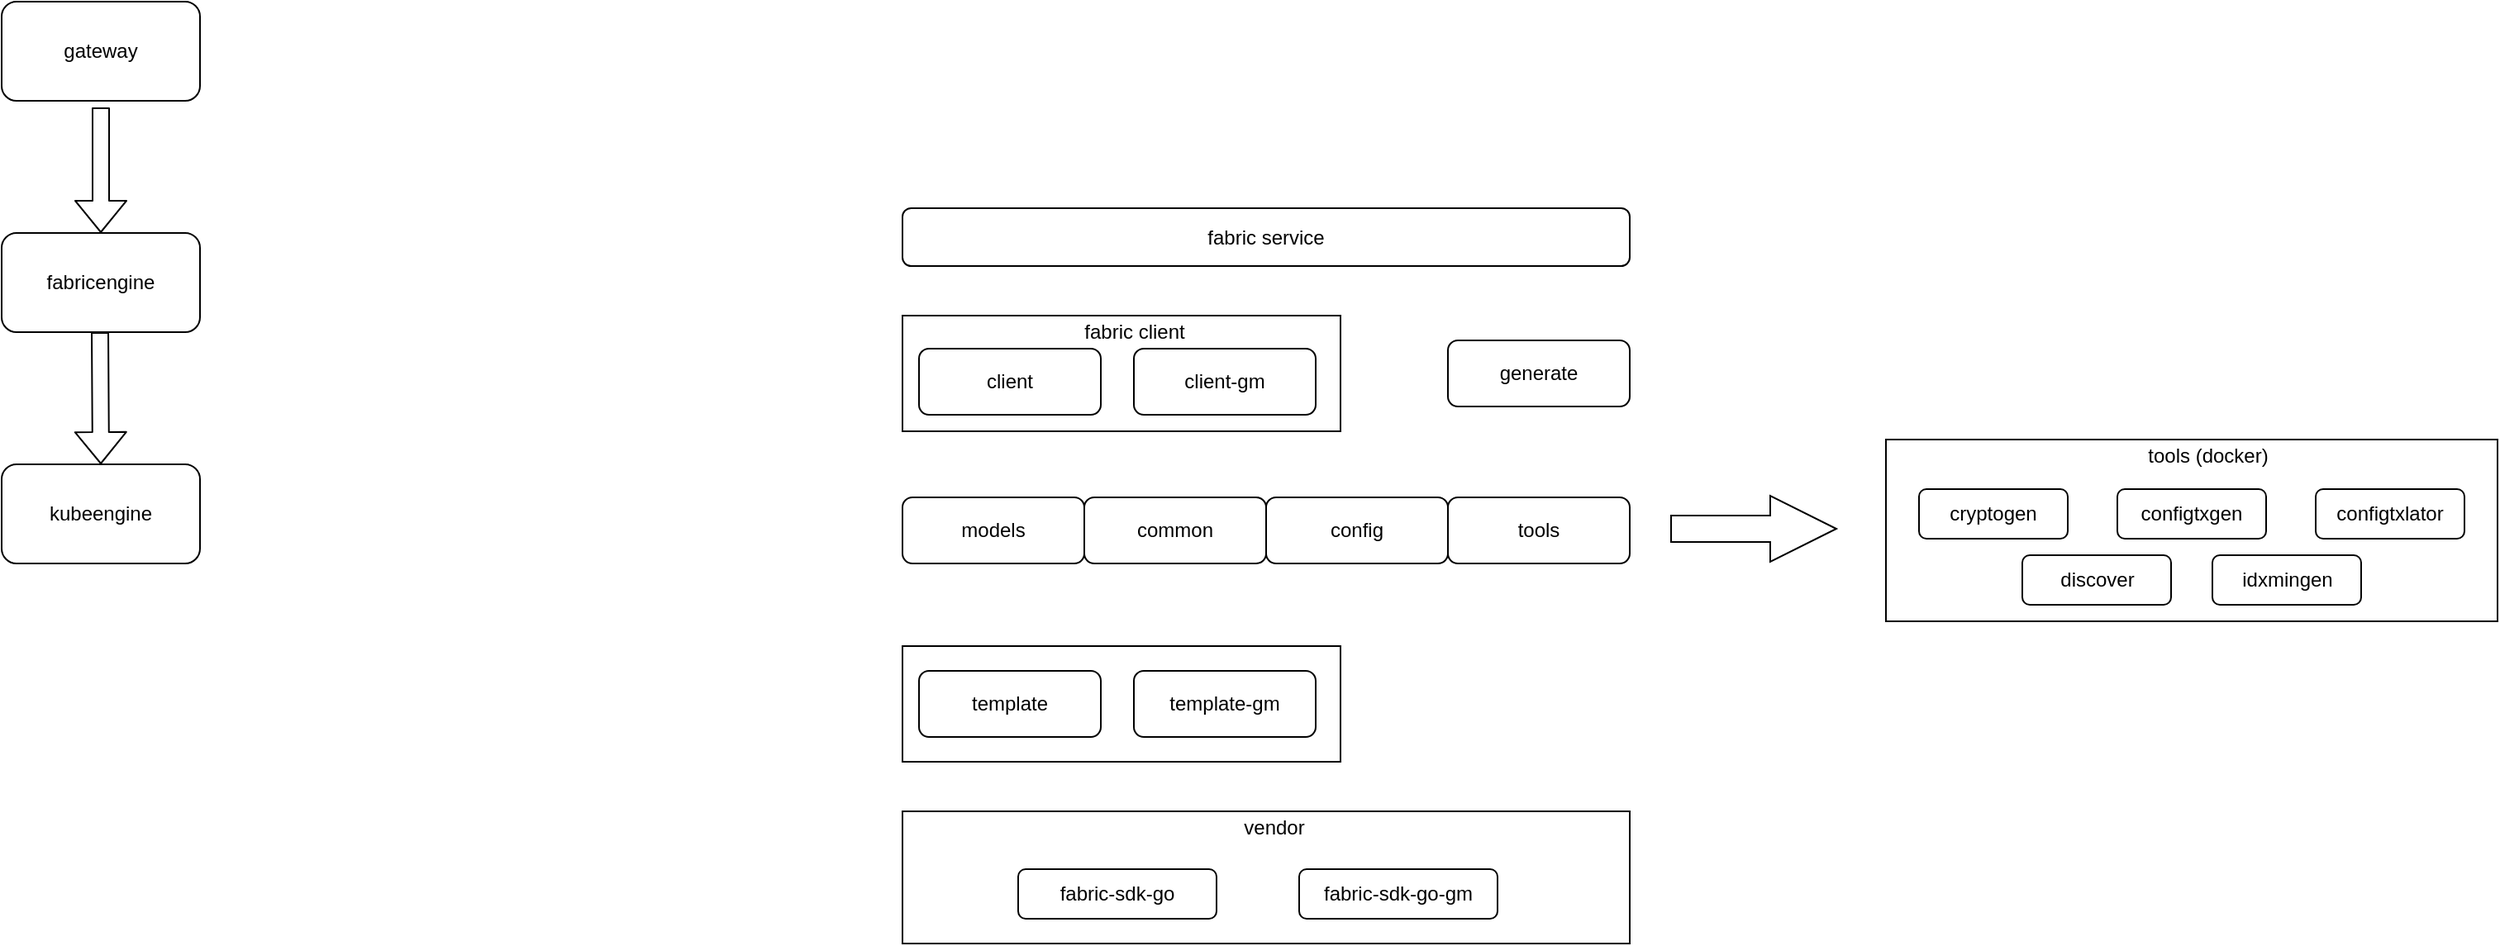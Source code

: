 <mxfile version="14.6.11" type="github" pages="6">
  <diagram id="4O332dbZxjz2SZ_RIFVR" name="框架">
    <mxGraphModel dx="1026" dy="521" grid="1" gridSize="10" guides="1" tooltips="1" connect="1" arrows="1" fold="1" page="1" pageScale="1" pageWidth="850" pageHeight="1100" math="0" shadow="0">
      <root>
        <mxCell id="0" />
        <mxCell id="1" parent="0" />
        <mxCell id="AWBpsYUG6O1ACRKMcPw6-42" value="" style="rounded=0;whiteSpace=wrap;html=1;" parent="1" vertex="1">
          <mxGeometry x="585" y="470" width="265" height="70" as="geometry" />
        </mxCell>
        <mxCell id="AWBpsYUG6O1ACRKMcPw6-36" value="" style="rounded=0;whiteSpace=wrap;html=1;" parent="1" vertex="1">
          <mxGeometry x="585" y="270" width="265" height="70" as="geometry" />
        </mxCell>
        <mxCell id="AWBpsYUG6O1ACRKMcPw6-16" value="" style="rounded=0;whiteSpace=wrap;html=1;" parent="1" vertex="1">
          <mxGeometry x="1180" y="345" width="370" height="110" as="geometry" />
        </mxCell>
        <mxCell id="AWBpsYUG6O1ACRKMcPw6-1" value="fabricengine" style="rounded=1;whiteSpace=wrap;html=1;" parent="1" vertex="1">
          <mxGeometry x="40" y="220" width="120" height="60" as="geometry" />
        </mxCell>
        <mxCell id="AWBpsYUG6O1ACRKMcPw6-3" value="gateway&lt;br&gt;" style="rounded=1;whiteSpace=wrap;html=1;" parent="1" vertex="1">
          <mxGeometry x="40" y="80" width="120" height="60" as="geometry" />
        </mxCell>
        <mxCell id="AWBpsYUG6O1ACRKMcPw6-5" value="" style="shape=flexArrow;endArrow=classic;html=1;entryX=0.5;entryY=0;entryDx=0;entryDy=0;" parent="1" target="AWBpsYUG6O1ACRKMcPw6-1" edge="1">
          <mxGeometry width="50" height="50" relative="1" as="geometry">
            <mxPoint x="100" y="144" as="sourcePoint" />
            <mxPoint x="99.5" y="210" as="targetPoint" />
          </mxGeometry>
        </mxCell>
        <mxCell id="AWBpsYUG6O1ACRKMcPw6-7" value="" style="shape=flexArrow;endArrow=classic;html=1;entryX=0.5;entryY=0;entryDx=0;entryDy=0;" parent="1" edge="1">
          <mxGeometry width="50" height="50" relative="1" as="geometry">
            <mxPoint x="99.5" y="280" as="sourcePoint" />
            <mxPoint x="100" y="360" as="targetPoint" />
          </mxGeometry>
        </mxCell>
        <mxCell id="AWBpsYUG6O1ACRKMcPw6-9" value="" style="rounded=0;whiteSpace=wrap;html=1;" parent="1" vertex="1">
          <mxGeometry x="585" y="570" width="440" height="80" as="geometry" />
        </mxCell>
        <mxCell id="AWBpsYUG6O1ACRKMcPw6-11" value="cryptogen" style="rounded=1;whiteSpace=wrap;html=1;" parent="1" vertex="1">
          <mxGeometry x="1200" y="375" width="90" height="30" as="geometry" />
        </mxCell>
        <mxCell id="AWBpsYUG6O1ACRKMcPw6-12" value="configtxgen" style="rounded=1;whiteSpace=wrap;html=1;" parent="1" vertex="1">
          <mxGeometry x="1320" y="375" width="90" height="30" as="geometry" />
        </mxCell>
        <mxCell id="AWBpsYUG6O1ACRKMcPw6-13" value="configtxlator" style="rounded=1;whiteSpace=wrap;html=1;" parent="1" vertex="1">
          <mxGeometry x="1440" y="375" width="90" height="30" as="geometry" />
        </mxCell>
        <mxCell id="AWBpsYUG6O1ACRKMcPw6-14" value="discover" style="rounded=1;whiteSpace=wrap;html=1;" parent="1" vertex="1">
          <mxGeometry x="1262.5" y="415" width="90" height="30" as="geometry" />
        </mxCell>
        <mxCell id="AWBpsYUG6O1ACRKMcPw6-15" value="idxmingen" style="rounded=1;whiteSpace=wrap;html=1;" parent="1" vertex="1">
          <mxGeometry x="1377.5" y="415" width="90" height="30" as="geometry" />
        </mxCell>
        <mxCell id="AWBpsYUG6O1ACRKMcPw6-17" value="tools (docker)" style="text;html=1;strokeColor=none;fillColor=none;align=center;verticalAlign=middle;whiteSpace=wrap;rounded=0;" parent="1" vertex="1">
          <mxGeometry x="1325" y="345" width="100" height="20" as="geometry" />
        </mxCell>
        <mxCell id="AWBpsYUG6O1ACRKMcPw6-18" value="kubeengine" style="rounded=1;whiteSpace=wrap;html=1;" parent="1" vertex="1">
          <mxGeometry x="40" y="360" width="120" height="60" as="geometry" />
        </mxCell>
        <mxCell id="AWBpsYUG6O1ACRKMcPw6-21" style="edgeStyle=orthogonalEdgeStyle;rounded=0;orthogonalLoop=1;jettySize=auto;html=1;exitX=0.5;exitY=1;exitDx=0;exitDy=0;" parent="1" edge="1">
          <mxGeometry relative="1" as="geometry">
            <mxPoint x="100" y="410" as="sourcePoint" />
            <mxPoint x="100" y="410" as="targetPoint" />
          </mxGeometry>
        </mxCell>
        <mxCell id="AWBpsYUG6O1ACRKMcPw6-24" value="fabric-sdk-go" style="rounded=1;whiteSpace=wrap;html=1;" parent="1" vertex="1">
          <mxGeometry x="655" y="605" width="120" height="30" as="geometry" />
        </mxCell>
        <mxCell id="AWBpsYUG6O1ACRKMcPw6-25" value="fabric-sdk-go-gm" style="rounded=1;whiteSpace=wrap;html=1;" parent="1" vertex="1">
          <mxGeometry x="825" y="605" width="120" height="30" as="geometry" />
        </mxCell>
        <mxCell id="AWBpsYUG6O1ACRKMcPw6-26" value="models" style="rounded=1;whiteSpace=wrap;html=1;" parent="1" vertex="1">
          <mxGeometry x="585" y="380" width="110" height="40" as="geometry" />
        </mxCell>
        <mxCell id="AWBpsYUG6O1ACRKMcPw6-27" value="tools" style="rounded=1;whiteSpace=wrap;html=1;" parent="1" vertex="1">
          <mxGeometry x="915" y="380" width="110" height="40" as="geometry" />
        </mxCell>
        <mxCell id="AWBpsYUG6O1ACRKMcPw6-28" value="fabric service" style="rounded=1;whiteSpace=wrap;html=1;" parent="1" vertex="1">
          <mxGeometry x="585" y="205" width="440" height="35" as="geometry" />
        </mxCell>
        <mxCell id="AWBpsYUG6O1ACRKMcPw6-30" value="config" style="rounded=1;whiteSpace=wrap;html=1;" parent="1" vertex="1">
          <mxGeometry x="805" y="380" width="110" height="40" as="geometry" />
        </mxCell>
        <mxCell id="AWBpsYUG6O1ACRKMcPw6-31" value="common" style="rounded=1;whiteSpace=wrap;html=1;" parent="1" vertex="1">
          <mxGeometry x="695" y="380" width="110" height="40" as="geometry" />
        </mxCell>
        <mxCell id="AWBpsYUG6O1ACRKMcPw6-32" value="client" style="rounded=1;whiteSpace=wrap;html=1;" parent="1" vertex="1">
          <mxGeometry x="595" y="290" width="110" height="40" as="geometry" />
        </mxCell>
        <mxCell id="AWBpsYUG6O1ACRKMcPw6-33" value="client-gm" style="rounded=1;whiteSpace=wrap;html=1;" parent="1" vertex="1">
          <mxGeometry x="725" y="290" width="110" height="40" as="geometry" />
        </mxCell>
        <mxCell id="AWBpsYUG6O1ACRKMcPw6-34" value="generate" style="rounded=1;whiteSpace=wrap;html=1;" parent="1" vertex="1">
          <mxGeometry x="915" y="285" width="110" height="40" as="geometry" />
        </mxCell>
        <mxCell id="AWBpsYUG6O1ACRKMcPw6-37" value="fabric client" style="text;html=1;strokeColor=none;fillColor=none;align=center;verticalAlign=middle;whiteSpace=wrap;rounded=0;" parent="1" vertex="1">
          <mxGeometry x="687.5" y="270" width="75" height="20" as="geometry" />
        </mxCell>
        <mxCell id="AWBpsYUG6O1ACRKMcPw6-38" value="vendor" style="text;html=1;strokeColor=none;fillColor=none;align=center;verticalAlign=middle;whiteSpace=wrap;rounded=0;" parent="1" vertex="1">
          <mxGeometry x="790" y="570" width="40" height="20" as="geometry" />
        </mxCell>
        <mxCell id="AWBpsYUG6O1ACRKMcPw6-39" value="" style="html=1;shadow=0;dashed=0;align=center;verticalAlign=middle;shape=mxgraph.arrows2.arrow;dy=0.6;dx=40;notch=0;" parent="1" vertex="1">
          <mxGeometry x="1050" y="379" width="100" height="40" as="geometry" />
        </mxCell>
        <mxCell id="AWBpsYUG6O1ACRKMcPw6-40" value="template" style="rounded=1;whiteSpace=wrap;html=1;" parent="1" vertex="1">
          <mxGeometry x="595" y="485" width="110" height="40" as="geometry" />
        </mxCell>
        <mxCell id="AWBpsYUG6O1ACRKMcPw6-41" value="template-gm" style="rounded=1;whiteSpace=wrap;html=1;" parent="1" vertex="1">
          <mxGeometry x="725" y="485" width="110" height="40" as="geometry" />
        </mxCell>
      </root>
    </mxGraphModel>
  </diagram>
  <diagram id="Ht5ad0jB9F0IEHcvdERb" name="文件目录">
    <mxGraphModel dx="1026" dy="521" grid="1" gridSize="10" guides="1" tooltips="1" connect="1" arrows="1" fold="1" page="1" pageScale="1" pageWidth="850" pageHeight="1100" math="0" shadow="0">
      <root>
        <mxCell id="K3c31UwAeXaa2C5wNBHY-0" />
        <mxCell id="K3c31UwAeXaa2C5wNBHY-1" parent="K3c31UwAeXaa2C5wNBHY-0" />
        <mxCell id="cV8B6gMV1Za4FO06hOwl-19" style="edgeStyle=none;rounded=0;orthogonalLoop=1;jettySize=auto;html=1;exitX=0.5;exitY=1;exitDx=0;exitDy=0;entryX=0.5;entryY=0;entryDx=0;entryDy=0;" parent="K3c31UwAeXaa2C5wNBHY-1" source="cV8B6gMV1Za4FO06hOwl-0" target="cV8B6gMV1Za4FO06hOwl-17" edge="1">
          <mxGeometry relative="1" as="geometry" />
        </mxCell>
        <mxCell id="cV8B6gMV1Za4FO06hOwl-0" value="accountName" style="rounded=0;whiteSpace=wrap;html=1;" parent="K3c31UwAeXaa2C5wNBHY-1" vertex="1">
          <mxGeometry x="690" y="120" width="120" height="30" as="geometry" />
        </mxCell>
        <mxCell id="cV8B6gMV1Za4FO06hOwl-10" style="rounded=0;orthogonalLoop=1;jettySize=auto;html=1;entryX=0.5;entryY=0;entryDx=0;entryDy=0;exitX=0.5;exitY=1;exitDx=0;exitDy=0;" parent="K3c31UwAeXaa2C5wNBHY-1" source="cV8B6gMV1Za4FO06hOwl-1" target="cV8B6gMV1Za4FO06hOwl-4" edge="1">
          <mxGeometry relative="1" as="geometry" />
        </mxCell>
        <mxCell id="cV8B6gMV1Za4FO06hOwl-11" style="edgeStyle=none;rounded=0;orthogonalLoop=1;jettySize=auto;html=1;exitX=0.5;exitY=1;exitDx=0;exitDy=0;entryX=0.5;entryY=0;entryDx=0;entryDy=0;" parent="K3c31UwAeXaa2C5wNBHY-1" source="cV8B6gMV1Za4FO06hOwl-1" target="cV8B6gMV1Za4FO06hOwl-5" edge="1">
          <mxGeometry relative="1" as="geometry" />
        </mxCell>
        <mxCell id="cV8B6gMV1Za4FO06hOwl-1" value="accountName" style="rounded=0;whiteSpace=wrap;html=1;" parent="K3c31UwAeXaa2C5wNBHY-1" vertex="1">
          <mxGeometry x="310" y="120" width="120" height="30" as="geometry" />
        </mxCell>
        <mxCell id="cV8B6gMV1Za4FO06hOwl-20" style="edgeStyle=none;rounded=0;orthogonalLoop=1;jettySize=auto;html=1;exitX=0.5;exitY=1;exitDx=0;exitDy=0;entryX=0.5;entryY=0;entryDx=0;entryDy=0;" parent="K3c31UwAeXaa2C5wNBHY-1" source="cV8B6gMV1Za4FO06hOwl-2" target="cV8B6gMV1Za4FO06hOwl-18" edge="1">
          <mxGeometry relative="1" as="geometry" />
        </mxCell>
        <mxCell id="cV8B6gMV1Za4FO06hOwl-2" value="accountName" style="rounded=0;whiteSpace=wrap;html=1;" parent="K3c31UwAeXaa2C5wNBHY-1" vertex="1">
          <mxGeometry x="900" y="120" width="120" height="30" as="geometry" />
        </mxCell>
        <mxCell id="cV8B6gMV1Za4FO06hOwl-3" value="chainName" style="rounded=0;whiteSpace=wrap;html=1;" parent="K3c31UwAeXaa2C5wNBHY-1" vertex="1">
          <mxGeometry x="190" y="280" width="120" height="30" as="geometry" />
        </mxCell>
        <mxCell id="cV8B6gMV1Za4FO06hOwl-12" style="edgeStyle=none;rounded=0;orthogonalLoop=1;jettySize=auto;html=1;exitX=0.5;exitY=1;exitDx=0;exitDy=0;entryX=0.5;entryY=0;entryDx=0;entryDy=0;" parent="K3c31UwAeXaa2C5wNBHY-1" source="cV8B6gMV1Za4FO06hOwl-4" target="cV8B6gMV1Za4FO06hOwl-3" edge="1">
          <mxGeometry relative="1" as="geometry" />
        </mxCell>
        <mxCell id="cV8B6gMV1Za4FO06hOwl-4" value="channel-artifacts" style="rounded=0;whiteSpace=wrap;html=1;" parent="K3c31UwAeXaa2C5wNBHY-1" vertex="1">
          <mxGeometry x="190" y="200" width="120" height="30" as="geometry" />
        </mxCell>
        <mxCell id="cV8B6gMV1Za4FO06hOwl-13" style="edgeStyle=none;rounded=0;orthogonalLoop=1;jettySize=auto;html=1;exitX=0.5;exitY=1;exitDx=0;exitDy=0;entryX=0.5;entryY=0;entryDx=0;entryDy=0;" parent="K3c31UwAeXaa2C5wNBHY-1" source="cV8B6gMV1Za4FO06hOwl-5" target="cV8B6gMV1Za4FO06hOwl-6" edge="1">
          <mxGeometry relative="1" as="geometry" />
        </mxCell>
        <mxCell id="cV8B6gMV1Za4FO06hOwl-14" style="edgeStyle=none;rounded=0;orthogonalLoop=1;jettySize=auto;html=1;exitX=0.5;exitY=1;exitDx=0;exitDy=0;entryX=0.5;entryY=0;entryDx=0;entryDy=0;" parent="K3c31UwAeXaa2C5wNBHY-1" source="cV8B6gMV1Za4FO06hOwl-5" target="cV8B6gMV1Za4FO06hOwl-7" edge="1">
          <mxGeometry relative="1" as="geometry" />
        </mxCell>
        <mxCell id="cV8B6gMV1Za4FO06hOwl-5" value="org-artifacts" style="rounded=0;whiteSpace=wrap;html=1;" parent="K3c31UwAeXaa2C5wNBHY-1" vertex="1">
          <mxGeometry x="440" y="200" width="120" height="30" as="geometry" />
        </mxCell>
        <mxCell id="cV8B6gMV1Za4FO06hOwl-15" style="edgeStyle=none;rounded=0;orthogonalLoop=1;jettySize=auto;html=1;exitX=0.5;exitY=1;exitDx=0;exitDy=0;entryX=0.5;entryY=0;entryDx=0;entryDy=0;" parent="K3c31UwAeXaa2C5wNBHY-1" source="cV8B6gMV1Za4FO06hOwl-6" target="cV8B6gMV1Za4FO06hOwl-8" edge="1">
          <mxGeometry relative="1" as="geometry" />
        </mxCell>
        <mxCell id="cV8B6gMV1Za4FO06hOwl-6" value="orderer-artifacts" style="rounded=0;whiteSpace=wrap;html=1;" parent="K3c31UwAeXaa2C5wNBHY-1" vertex="1">
          <mxGeometry x="365" y="280" width="120" height="30" as="geometry" />
        </mxCell>
        <mxCell id="cV8B6gMV1Za4FO06hOwl-16" style="edgeStyle=none;rounded=0;orthogonalLoop=1;jettySize=auto;html=1;exitX=0.5;exitY=1;exitDx=0;exitDy=0;entryX=0.5;entryY=0;entryDx=0;entryDy=0;" parent="K3c31UwAeXaa2C5wNBHY-1" source="cV8B6gMV1Za4FO06hOwl-7" target="cV8B6gMV1Za4FO06hOwl-9" edge="1">
          <mxGeometry relative="1" as="geometry" />
        </mxCell>
        <mxCell id="cV8B6gMV1Za4FO06hOwl-7" value="peer-artifacts" style="rounded=0;whiteSpace=wrap;html=1;" parent="K3c31UwAeXaa2C5wNBHY-1" vertex="1">
          <mxGeometry x="530" y="280" width="120" height="30" as="geometry" />
        </mxCell>
        <mxCell id="cV8B6gMV1Za4FO06hOwl-8" value="ordererOrgName" style="rounded=0;whiteSpace=wrap;html=1;" parent="K3c31UwAeXaa2C5wNBHY-1" vertex="1">
          <mxGeometry x="365" y="360" width="120" height="30" as="geometry" />
        </mxCell>
        <mxCell id="cV8B6gMV1Za4FO06hOwl-9" value="peerOrgName" style="rounded=0;whiteSpace=wrap;html=1;" parent="K3c31UwAeXaa2C5wNBHY-1" vertex="1">
          <mxGeometry x="530" y="360" width="120" height="30" as="geometry" />
        </mxCell>
        <mxCell id="cV8B6gMV1Za4FO06hOwl-17" value="chainName" style="rounded=0;whiteSpace=wrap;html=1;" parent="K3c31UwAeXaa2C5wNBHY-1" vertex="1">
          <mxGeometry x="690" y="200" width="120" height="30" as="geometry" />
        </mxCell>
        <mxCell id="cV8B6gMV1Za4FO06hOwl-18" value="chainName" style="rounded=0;whiteSpace=wrap;html=1;" parent="K3c31UwAeXaa2C5wNBHY-1" vertex="1">
          <mxGeometry x="900" y="200" width="120" height="30" as="geometry" />
        </mxCell>
        <mxCell id="iDAbwn3xDW4LlBX44mfe-1" style="edgeStyle=none;rounded=0;orthogonalLoop=1;jettySize=auto;html=1;exitX=0.5;exitY=1;exitDx=0;exitDy=0;entryX=0.5;entryY=0;entryDx=0;entryDy=0;" parent="K3c31UwAeXaa2C5wNBHY-1" source="iDAbwn3xDW4LlBX44mfe-0" target="cV8B6gMV1Za4FO06hOwl-1" edge="1">
          <mxGeometry relative="1" as="geometry" />
        </mxCell>
        <mxCell id="iDAbwn3xDW4LlBX44mfe-0" value="baas-artifacts" style="rounded=0;whiteSpace=wrap;html=1;" parent="K3c31UwAeXaa2C5wNBHY-1" vertex="1">
          <mxGeometry x="310" y="40" width="120" height="30" as="geometry" />
        </mxCell>
        <mxCell id="iDAbwn3xDW4LlBX44mfe-3" style="edgeStyle=none;rounded=0;orthogonalLoop=1;jettySize=auto;html=1;exitX=0.5;exitY=1;exitDx=0;exitDy=0;entryX=0.5;entryY=0;entryDx=0;entryDy=0;" parent="K3c31UwAeXaa2C5wNBHY-1" source="iDAbwn3xDW4LlBX44mfe-2" target="cV8B6gMV1Za4FO06hOwl-0" edge="1">
          <mxGeometry relative="1" as="geometry" />
        </mxCell>
        <mxCell id="iDAbwn3xDW4LlBX44mfe-2" value="baas-k8s-config" style="rounded=0;whiteSpace=wrap;html=1;" parent="K3c31UwAeXaa2C5wNBHY-1" vertex="1">
          <mxGeometry x="690" y="40" width="120" height="30" as="geometry" />
        </mxCell>
        <mxCell id="iDAbwn3xDW4LlBX44mfe-4" value="baas-fabric-data" style="rounded=0;whiteSpace=wrap;html=1;" parent="K3c31UwAeXaa2C5wNBHY-1" vertex="1">
          <mxGeometry x="900" y="40" width="120" height="30" as="geometry" />
        </mxCell>
        <mxCell id="H5mi-u0W2vnvrC1jFvkL-0" style="edgeStyle=none;rounded=0;orthogonalLoop=1;jettySize=auto;html=1;exitX=0.5;exitY=1;exitDx=0;exitDy=0;entryX=0.5;entryY=0;entryDx=0;entryDy=0;" parent="K3c31UwAeXaa2C5wNBHY-1" edge="1">
          <mxGeometry relative="1" as="geometry">
            <mxPoint x="959.41" y="70" as="sourcePoint" />
            <mxPoint x="959.41" y="120" as="targetPoint" />
          </mxGeometry>
        </mxCell>
        <mxCell id="w5JTdY9b6twJQySbLAj_-0" value="crypto-config" style="rounded=0;whiteSpace=wrap;html=1;" parent="K3c31UwAeXaa2C5wNBHY-1" vertex="1">
          <mxGeometry x="365" y="440" width="120" height="30" as="geometry" />
        </mxCell>
        <mxCell id="w5JTdY9b6twJQySbLAj_-1" value="crypto-config" style="rounded=0;whiteSpace=wrap;html=1;" parent="K3c31UwAeXaa2C5wNBHY-1" vertex="1">
          <mxGeometry x="530" y="440" width="120" height="30" as="geometry" />
        </mxCell>
        <mxCell id="w5JTdY9b6twJQySbLAj_-2" style="edgeStyle=none;rounded=0;orthogonalLoop=1;jettySize=auto;html=1;exitX=0.5;exitY=1;exitDx=0;exitDy=0;entryX=0.5;entryY=0;entryDx=0;entryDy=0;" parent="K3c31UwAeXaa2C5wNBHY-1" edge="1">
          <mxGeometry relative="1" as="geometry">
            <mxPoint x="424" y="390" as="sourcePoint" />
            <mxPoint x="424" y="440" as="targetPoint" />
          </mxGeometry>
        </mxCell>
        <mxCell id="w5JTdY9b6twJQySbLAj_-3" style="edgeStyle=none;rounded=0;orthogonalLoop=1;jettySize=auto;html=1;exitX=0.5;exitY=1;exitDx=0;exitDy=0;entryX=0.5;entryY=0;entryDx=0;entryDy=0;" parent="K3c31UwAeXaa2C5wNBHY-1" edge="1">
          <mxGeometry relative="1" as="geometry">
            <mxPoint x="589.5" y="390" as="sourcePoint" />
            <mxPoint x="589.5" y="440" as="targetPoint" />
          </mxGeometry>
        </mxCell>
        <mxCell id="w5JTdY9b6twJQySbLAj_-4" value="ordererOrganizations" style="rounded=0;whiteSpace=wrap;html=1;fillColor=#FFFF99;" parent="K3c31UwAeXaa2C5wNBHY-1" vertex="1">
          <mxGeometry x="360" y="520" width="120" height="30" as="geometry" />
        </mxCell>
        <mxCell id="w5JTdY9b6twJQySbLAj_-5" value="peerOrganizations" style="rounded=0;whiteSpace=wrap;html=1;fillColor=#FFFF99;" parent="K3c31UwAeXaa2C5wNBHY-1" vertex="1">
          <mxGeometry x="530" y="520" width="120" height="30" as="geometry" />
        </mxCell>
        <mxCell id="w5JTdY9b6twJQySbLAj_-6" style="edgeStyle=none;rounded=0;orthogonalLoop=1;jettySize=auto;html=1;exitX=0.5;exitY=1;exitDx=0;exitDy=0;entryX=0.5;entryY=0;entryDx=0;entryDy=0;" parent="K3c31UwAeXaa2C5wNBHY-1" edge="1">
          <mxGeometry relative="1" as="geometry">
            <mxPoint x="424.5" y="470" as="sourcePoint" />
            <mxPoint x="424.5" y="520" as="targetPoint" />
          </mxGeometry>
        </mxCell>
        <mxCell id="w5JTdY9b6twJQySbLAj_-7" style="edgeStyle=none;rounded=0;orthogonalLoop=1;jettySize=auto;html=1;exitX=0.5;exitY=1;exitDx=0;exitDy=0;entryX=0.5;entryY=0;entryDx=0;entryDy=0;" parent="K3c31UwAeXaa2C5wNBHY-1" edge="1">
          <mxGeometry relative="1" as="geometry">
            <mxPoint x="589.5" y="470" as="sourcePoint" />
            <mxPoint x="589.5" y="520" as="targetPoint" />
          </mxGeometry>
        </mxCell>
        <mxCell id="cpEv3jDcuf5JKcGwue9i-0" value="channel-artifacts" style="rounded=0;whiteSpace=wrap;html=1;fillColor=#FFFF99;" parent="K3c31UwAeXaa2C5wNBHY-1" vertex="1">
          <mxGeometry x="190" y="360" width="120" height="30" as="geometry" />
        </mxCell>
        <mxCell id="cpEv3jDcuf5JKcGwue9i-1" style="edgeStyle=none;rounded=0;orthogonalLoop=1;jettySize=auto;html=1;exitX=0.5;exitY=1;exitDx=0;exitDy=0;entryX=0.5;entryY=0;entryDx=0;entryDy=0;" parent="K3c31UwAeXaa2C5wNBHY-1" edge="1">
          <mxGeometry relative="1" as="geometry">
            <mxPoint x="249.5" y="310" as="sourcePoint" />
            <mxPoint x="249.5" y="360" as="targetPoint" />
          </mxGeometry>
        </mxCell>
      </root>
    </mxGraphModel>
  </diagram>
  <diagram id="8GjAsE2chLzr-aMcd3bZ" name="model">
    <mxGraphModel dx="1026" dy="521" grid="1" gridSize="10" guides="1" tooltips="1" connect="1" arrows="1" fold="1" page="1" pageScale="1" pageWidth="850" pageHeight="1100" math="0" shadow="0">
      <root>
        <mxCell id="XqXB5q3zeNF1mttw59RG-0" />
        <mxCell id="XqXB5q3zeNF1mttw59RG-1" parent="XqXB5q3zeNF1mttw59RG-0" />
        <mxCell id="XqXB5q3zeNF1mttw59RG-2" value="FabricChain" style="swimlane;fontStyle=0;childLayout=stackLayout;horizontal=1;startSize=26;fillColor=none;horizontalStack=0;resizeParent=1;resizeParentMax=0;resizeLast=0;collapsible=1;marginBottom=0;" vertex="1" parent="XqXB5q3zeNF1mttw59RG-1">
          <mxGeometry x="120" y="90" width="140" height="260" as="geometry" />
        </mxCell>
        <mxCell id="XqXB5q3zeNF1mttw59RG-3" value="ChainName     string" style="text;strokeColor=none;fillColor=none;align=left;verticalAlign=top;spacingLeft=4;spacingRight=4;overflow=hidden;rotatable=0;points=[[0,0.5],[1,0.5]];portConstraint=eastwest;" vertex="1" parent="XqXB5q3zeNF1mttw59RG-2">
          <mxGeometry y="26" width="140" height="26" as="geometry" />
        </mxCell>
        <mxCell id="XqXB5q3zeNF1mttw59RG-4" value="Account       string" style="text;strokeColor=none;fillColor=none;align=left;verticalAlign=top;spacingLeft=4;spacingRight=4;overflow=hidden;rotatable=0;points=[[0,0.5],[1,0.5]];portConstraint=eastwest;" vertex="1" parent="XqXB5q3zeNF1mttw59RG-2">
          <mxGeometry y="52" width="140" height="26" as="geometry" />
        </mxCell>
        <mxCell id="XqXB5q3zeNF1mttw59RG-6" value="Consensus     string" style="text;strokeColor=none;fillColor=none;align=left;verticalAlign=top;spacingLeft=4;spacingRight=4;overflow=hidden;rotatable=0;points=[[0,0.5],[1,0.5]];portConstraint=eastwest;" vertex="1" parent="XqXB5q3zeNF1mttw59RG-2">
          <mxGeometry y="78" width="140" height="26" as="geometry" />
        </mxCell>
        <mxCell id="XqXB5q3zeNF1mttw59RG-7" value="PeersOrgs     []string" style="text;strokeColor=none;fillColor=none;align=left;verticalAlign=top;spacingLeft=4;spacingRight=4;overflow=hidden;rotatable=0;points=[[0,0.5],[1,0.5]];portConstraint=eastwest;" vertex="1" parent="XqXB5q3zeNF1mttw59RG-2">
          <mxGeometry y="104" width="140" height="26" as="geometry" />
        </mxCell>
        <mxCell id="XqXB5q3zeNF1mttw59RG-8" value="OrderCount    int" style="text;strokeColor=none;fillColor=none;align=left;verticalAlign=top;spacingLeft=4;spacingRight=4;overflow=hidden;rotatable=0;points=[[0,0.5],[1,0.5]];portConstraint=eastwest;" vertex="1" parent="XqXB5q3zeNF1mttw59RG-2">
          <mxGeometry y="130" width="140" height="26" as="geometry" />
        </mxCell>
        <mxCell id="XqXB5q3zeNF1mttw59RG-9" value="PeerCount     int " style="text;strokeColor=none;fillColor=none;align=left;verticalAlign=top;spacingLeft=4;spacingRight=4;overflow=hidden;rotatable=0;points=[[0,0.5],[1,0.5]];portConstraint=eastwest;" vertex="1" parent="XqXB5q3zeNF1mttw59RG-2">
          <mxGeometry y="156" width="140" height="26" as="geometry" />
        </mxCell>
        <mxCell id="XqXB5q3zeNF1mttw59RG-10" value="ChannelName   string " style="text;strokeColor=none;fillColor=none;align=left;verticalAlign=top;spacingLeft=4;spacingRight=4;overflow=hidden;rotatable=0;points=[[0,0.5],[1,0.5]];portConstraint=eastwest;" vertex="1" parent="XqXB5q3zeNF1mttw59RG-2">
          <mxGeometry y="182" width="140" height="26" as="geometry" />
        </mxCell>
        <mxCell id="XqXB5q3zeNF1mttw59RG-11" value="TlsEnabled    string " style="text;strokeColor=none;fillColor=none;align=left;verticalAlign=top;spacingLeft=4;spacingRight=4;overflow=hidden;rotatable=0;points=[[0,0.5],[1,0.5]];portConstraint=eastwest;" vertex="1" parent="XqXB5q3zeNF1mttw59RG-2">
          <mxGeometry y="208" width="140" height="26" as="geometry" />
        </mxCell>
        <mxCell id="XqXB5q3zeNF1mttw59RG-5" value="FabricVersion string " style="text;strokeColor=none;fillColor=none;align=left;verticalAlign=top;spacingLeft=4;spacingRight=4;overflow=hidden;rotatable=0;points=[[0,0.5],[1,0.5]];portConstraint=eastwest;" vertex="1" parent="XqXB5q3zeNF1mttw59RG-2">
          <mxGeometry y="234" width="140" height="26" as="geometry" />
        </mxCell>
      </root>
    </mxGraphModel>
  </diagram>
  <diagram id="8rHBjVj3i79vVFGWgyCA" name="广燃">
    <mxGraphModel dx="1026" dy="521" grid="0" gridSize="10" guides="1" tooltips="1" connect="1" arrows="1" fold="1" page="1" pageScale="1" pageWidth="850" pageHeight="1100" math="0" shadow="0">
      <root>
        <mxCell id="DP0BoOvjuz9fBtDQ0MuO-0" />
        <mxCell id="DP0BoOvjuz9fBtDQ0MuO-1" parent="DP0BoOvjuz9fBtDQ0MuO-0" />
        <mxCell id="DP0BoOvjuz9fBtDQ0MuO-39" value="" style="rounded=0;whiteSpace=wrap;html=1;" parent="DP0BoOvjuz9fBtDQ0MuO-1" vertex="1">
          <mxGeometry x="965" y="124" width="936" height="567" as="geometry" />
        </mxCell>
        <mxCell id="DP0BoOvjuz9fBtDQ0MuO-33" value="" style="rounded=0;whiteSpace=wrap;html=1;" parent="DP0BoOvjuz9fBtDQ0MuO-1" vertex="1">
          <mxGeometry x="1139" y="513" width="346" height="155" as="geometry" />
        </mxCell>
        <mxCell id="DP0BoOvjuz9fBtDQ0MuO-23" value="" style="rounded=0;whiteSpace=wrap;html=1;" parent="DP0BoOvjuz9fBtDQ0MuO-1" vertex="1">
          <mxGeometry x="180" y="70" width="590" height="390" as="geometry" />
        </mxCell>
        <mxCell id="DP0BoOvjuz9fBtDQ0MuO-15" value="" style="rounded=0;whiteSpace=wrap;html=1;" parent="DP0BoOvjuz9fBtDQ0MuO-1" vertex="1">
          <mxGeometry x="280" y="210" width="230" height="220" as="geometry" />
        </mxCell>
        <mxCell id="DP0BoOvjuz9fBtDQ0MuO-3" value="" style="aspect=fixed;perimeter=ellipsePerimeter;html=1;align=center;shadow=0;dashed=0;spacingTop=3;image;image=img/lib/active_directory/generic_server.svg;" parent="DP0BoOvjuz9fBtDQ0MuO-1" vertex="1">
          <mxGeometry x="374" y="220" width="28.0" height="50" as="geometry" />
        </mxCell>
        <mxCell id="DP0BoOvjuz9fBtDQ0MuO-4" value="" style="aspect=fixed;perimeter=ellipsePerimeter;html=1;align=center;shadow=0;dashed=0;spacingTop=3;image;image=img/lib/active_directory/generic_server.svg;" parent="DP0BoOvjuz9fBtDQ0MuO-1" vertex="1">
          <mxGeometry x="310" y="320" width="28.0" height="50" as="geometry" />
        </mxCell>
        <mxCell id="DP0BoOvjuz9fBtDQ0MuO-5" value="" style="aspect=fixed;perimeter=ellipsePerimeter;html=1;align=center;shadow=0;dashed=0;spacingTop=3;image;image=img/lib/active_directory/generic_server.svg;" parent="DP0BoOvjuz9fBtDQ0MuO-1" vertex="1">
          <mxGeometry x="380" y="320" width="28.0" height="50" as="geometry" />
        </mxCell>
        <mxCell id="DP0BoOvjuz9fBtDQ0MuO-6" value="" style="aspect=fixed;perimeter=ellipsePerimeter;html=1;align=center;shadow=0;dashed=0;spacingTop=3;image;image=img/lib/active_directory/generic_server.svg;" parent="DP0BoOvjuz9fBtDQ0MuO-1" vertex="1">
          <mxGeometry x="450" y="320" width="28.0" height="50" as="geometry" />
        </mxCell>
        <mxCell id="DP0BoOvjuz9fBtDQ0MuO-16" style="rounded=0;orthogonalLoop=1;jettySize=auto;html=1;exitX=0.25;exitY=0;exitDx=0;exitDy=0;entryX=1;entryY=0;entryDx=0;entryDy=0;" parent="DP0BoOvjuz9fBtDQ0MuO-1" target="DP0BoOvjuz9fBtDQ0MuO-4" edge="1">
          <mxGeometry relative="1" as="geometry">
            <mxPoint x="378" y="270" as="sourcePoint" />
          </mxGeometry>
        </mxCell>
        <mxCell id="DP0BoOvjuz9fBtDQ0MuO-17" style="edgeStyle=none;rounded=0;orthogonalLoop=1;jettySize=auto;html=1;exitX=0.5;exitY=0;exitDx=0;exitDy=0;entryX=0.25;entryY=0;entryDx=0;entryDy=0;" parent="DP0BoOvjuz9fBtDQ0MuO-1" target="DP0BoOvjuz9fBtDQ0MuO-5" edge="1">
          <mxGeometry relative="1" as="geometry">
            <mxPoint x="388" y="270" as="sourcePoint" />
          </mxGeometry>
        </mxCell>
        <mxCell id="DP0BoOvjuz9fBtDQ0MuO-18" style="edgeStyle=none;rounded=0;orthogonalLoop=1;jettySize=auto;html=1;exitX=0.75;exitY=0;exitDx=0;exitDy=0;entryX=0;entryY=0;entryDx=0;entryDy=0;" parent="DP0BoOvjuz9fBtDQ0MuO-1" target="DP0BoOvjuz9fBtDQ0MuO-6" edge="1">
          <mxGeometry relative="1" as="geometry">
            <mxPoint x="398" y="270" as="sourcePoint" />
          </mxGeometry>
        </mxCell>
        <mxCell id="DP0BoOvjuz9fBtDQ0MuO-8" value="peer0服务" style="text;html=1;strokeColor=none;fillColor=none;align=center;verticalAlign=middle;whiteSpace=wrap;rounded=0;" parent="DP0BoOvjuz9fBtDQ0MuO-1" vertex="1">
          <mxGeometry x="304" y="370" width="40" height="20" as="geometry" />
        </mxCell>
        <mxCell id="DP0BoOvjuz9fBtDQ0MuO-9" value="peer1服务" style="text;html=1;strokeColor=none;fillColor=none;align=center;verticalAlign=middle;whiteSpace=wrap;rounded=0;" parent="DP0BoOvjuz9fBtDQ0MuO-1" vertex="1">
          <mxGeometry x="374" y="370" width="40" height="20" as="geometry" />
        </mxCell>
        <mxCell id="DP0BoOvjuz9fBtDQ0MuO-10" value="peer2服务" style="text;html=1;strokeColor=none;fillColor=none;align=center;verticalAlign=middle;whiteSpace=wrap;rounded=0;" parent="DP0BoOvjuz9fBtDQ0MuO-1" vertex="1">
          <mxGeometry x="444" y="370" width="40" height="20" as="geometry" />
        </mxCell>
        <mxCell id="DP0BoOvjuz9fBtDQ0MuO-11" value="" style="aspect=fixed;perimeter=ellipsePerimeter;html=1;align=center;shadow=0;dashed=0;spacingTop=3;image;image=img/lib/active_directory/generic_server.svg;" parent="DP0BoOvjuz9fBtDQ0MuO-1" vertex="1">
          <mxGeometry x="586" y="260" width="28.0" height="50" as="geometry" />
        </mxCell>
        <mxCell id="DP0BoOvjuz9fBtDQ0MuO-12" value="ipfs&lt;br&gt;服务" style="text;html=1;strokeColor=none;fillColor=none;align=center;verticalAlign=middle;whiteSpace=wrap;rounded=0;" parent="DP0BoOvjuz9fBtDQ0MuO-1" vertex="1">
          <mxGeometry x="580" y="310" width="40" height="20" as="geometry" />
        </mxCell>
        <mxCell id="DP0BoOvjuz9fBtDQ0MuO-13" value="" style="aspect=fixed;perimeter=ellipsePerimeter;html=1;align=center;shadow=0;dashed=0;spacingTop=3;image;image=img/lib/active_directory/generic_server.svg;" parent="DP0BoOvjuz9fBtDQ0MuO-1" vertex="1">
          <mxGeometry x="476" y="80" width="28.0" height="50" as="geometry" />
        </mxCell>
        <mxCell id="DP0BoOvjuz9fBtDQ0MuO-21" style="edgeStyle=none;rounded=0;orthogonalLoop=1;jettySize=auto;html=1;entryX=0.5;entryY=0;entryDx=0;entryDy=0;" parent="DP0BoOvjuz9fBtDQ0MuO-1" source="DP0BoOvjuz9fBtDQ0MuO-14" target="DP0BoOvjuz9fBtDQ0MuO-15" edge="1">
          <mxGeometry relative="1" as="geometry" />
        </mxCell>
        <mxCell id="DP0BoOvjuz9fBtDQ0MuO-22" style="edgeStyle=none;rounded=0;orthogonalLoop=1;jettySize=auto;html=1;entryX=0.25;entryY=0;entryDx=0;entryDy=0;" parent="DP0BoOvjuz9fBtDQ0MuO-1" source="DP0BoOvjuz9fBtDQ0MuO-14" target="DP0BoOvjuz9fBtDQ0MuO-11" edge="1">
          <mxGeometry relative="1" as="geometry" />
        </mxCell>
        <mxCell id="DP0BoOvjuz9fBtDQ0MuO-14" value="gateway&lt;br&gt;服务" style="text;html=1;strokeColor=none;fillColor=none;align=center;verticalAlign=middle;whiteSpace=wrap;rounded=0;" parent="DP0BoOvjuz9fBtDQ0MuO-1" vertex="1">
          <mxGeometry x="470" y="130" width="40" height="20" as="geometry" />
        </mxCell>
        <mxCell id="DP0BoOvjuz9fBtDQ0MuO-20" value="orderer服务" style="text;html=1;strokeColor=none;fillColor=none;align=center;verticalAlign=middle;whiteSpace=wrap;rounded=0;" parent="DP0BoOvjuz9fBtDQ0MuO-1" vertex="1">
          <mxGeometry x="334" y="240" width="40" height="20" as="geometry" />
        </mxCell>
        <mxCell id="DP0BoOvjuz9fBtDQ0MuO-24" value="内网区" style="text;html=1;strokeColor=none;fillColor=none;align=center;verticalAlign=middle;whiteSpace=wrap;rounded=0;" parent="DP0BoOvjuz9fBtDQ0MuO-1" vertex="1">
          <mxGeometry x="310" y="100" width="40" height="20" as="geometry" />
        </mxCell>
        <mxCell id="DP0BoOvjuz9fBtDQ0MuO-27" value="" style="verticalLabelPosition=bottom;html=1;verticalAlign=top;align=center;strokeColor=none;fillColor=#00BEF2;shape=mxgraph.azure.computer;pointerEvents=1;" parent="DP0BoOvjuz9fBtDQ0MuO-1" vertex="1">
          <mxGeometry x="1280" y="153" width="50" height="45" as="geometry" />
        </mxCell>
        <mxCell id="DP0BoOvjuz9fBtDQ0MuO-28" value="区块链管理平台baas" style="text;html=1;strokeColor=none;fillColor=none;align=center;verticalAlign=middle;whiteSpace=wrap;rounded=0;" parent="DP0BoOvjuz9fBtDQ0MuO-1" vertex="1">
          <mxGeometry x="1330" y="167" width="95" height="20" as="geometry" />
        </mxCell>
        <mxCell id="DP0BoOvjuz9fBtDQ0MuO-29" value="API gateway" style="rounded=1;whiteSpace=wrap;html=1;" parent="DP0BoOvjuz9fBtDQ0MuO-1" vertex="1">
          <mxGeometry x="1139" y="260" width="436" height="36" as="geometry" />
        </mxCell>
        <mxCell id="DP0BoOvjuz9fBtDQ0MuO-30" value="baas前端" style="rounded=1;whiteSpace=wrap;html=1;" parent="DP0BoOvjuz9fBtDQ0MuO-1" vertex="1">
          <mxGeometry x="1139" y="330" width="223.5" height="45" as="geometry" />
        </mxCell>
        <mxCell id="DP0BoOvjuz9fBtDQ0MuO-31" value="baas后端" style="rounded=1;whiteSpace=wrap;html=1;" parent="DP0BoOvjuz9fBtDQ0MuO-1" vertex="1">
          <mxGeometry x="1006" y="412" width="358.5" height="45" as="geometry" />
        </mxCell>
        <mxCell id="DP0BoOvjuz9fBtDQ0MuO-32" value="orderer节点" style="rounded=1;whiteSpace=wrap;html=1;" parent="DP0BoOvjuz9fBtDQ0MuO-1" vertex="1">
          <mxGeometry x="1270" y="530" width="83" height="41" as="geometry" />
        </mxCell>
        <mxCell id="DP0BoOvjuz9fBtDQ0MuO-35" value="peer0节点" style="rounded=1;whiteSpace=wrap;html=1;" parent="DP0BoOvjuz9fBtDQ0MuO-1" vertex="1">
          <mxGeometry x="1155" y="615" width="83" height="41" as="geometry" />
        </mxCell>
        <mxCell id="DP0BoOvjuz9fBtDQ0MuO-36" value="peer1节点" style="rounded=1;whiteSpace=wrap;html=1;" parent="DP0BoOvjuz9fBtDQ0MuO-1" vertex="1">
          <mxGeometry x="1270.5" y="615" width="83" height="41" as="geometry" />
        </mxCell>
        <mxCell id="DP0BoOvjuz9fBtDQ0MuO-37" value="peer2节点" style="rounded=1;whiteSpace=wrap;html=1;" parent="DP0BoOvjuz9fBtDQ0MuO-1" vertex="1">
          <mxGeometry x="1388" y="615" width="83" height="41" as="geometry" />
        </mxCell>
        <mxCell id="DP0BoOvjuz9fBtDQ0MuO-38" value="区块链网络" style="text;html=1;strokeColor=none;fillColor=none;align=center;verticalAlign=middle;whiteSpace=wrap;rounded=0;" parent="DP0BoOvjuz9fBtDQ0MuO-1" vertex="1">
          <mxGeometry x="1155" y="532" width="40" height="20" as="geometry" />
        </mxCell>
        <mxCell id="DP0BoOvjuz9fBtDQ0MuO-43" value="" style="shape=doubleArrow;direction=south;whiteSpace=wrap;html=1;" parent="DP0BoOvjuz9fBtDQ0MuO-1" vertex="1">
          <mxGeometry x="1293" y="198" width="24" height="64" as="geometry" />
        </mxCell>
        <mxCell id="DP0BoOvjuz9fBtDQ0MuO-45" value="内网访问" style="text;html=1;strokeColor=none;fillColor=none;align=center;verticalAlign=middle;whiteSpace=wrap;rounded=0;" parent="DP0BoOvjuz9fBtDQ0MuO-1" vertex="1">
          <mxGeometry x="1325" y="215" width="58" height="20" as="geometry" />
        </mxCell>
        <mxCell id="DP0BoOvjuz9fBtDQ0MuO-46" value="业务上链" style="rounded=1;whiteSpace=wrap;html=1;" parent="DP0BoOvjuz9fBtDQ0MuO-1" vertex="1">
          <mxGeometry x="1747" y="240" width="120" height="60" as="geometry" />
        </mxCell>
        <mxCell id="DP0BoOvjuz9fBtDQ0MuO-47" value="" style="html=1;shadow=0;dashed=0;align=center;verticalAlign=middle;shape=mxgraph.arrows2.twoWayArrow;dy=0.65;dx=22;" parent="DP0BoOvjuz9fBtDQ0MuO-1" vertex="1">
          <mxGeometry x="1588" y="257" width="154" height="36" as="geometry" />
        </mxCell>
        <mxCell id="DP0BoOvjuz9fBtDQ0MuO-48" value="内网访问" style="text;html=1;strokeColor=none;fillColor=none;align=center;verticalAlign=middle;whiteSpace=wrap;rounded=0;" parent="DP0BoOvjuz9fBtDQ0MuO-1" vertex="1">
          <mxGeometry x="1633.5" y="240" width="63" height="20" as="geometry" />
        </mxCell>
        <mxCell id="DP0BoOvjuz9fBtDQ0MuO-49" value="mysql" style="shape=cylinder3;whiteSpace=wrap;html=1;boundedLbl=1;backgroundOutline=1;size=15;" parent="DP0BoOvjuz9fBtDQ0MuO-1" vertex="1">
          <mxGeometry x="1022.5" y="558" width="60" height="80" as="geometry" />
        </mxCell>
        <mxCell id="DP0BoOvjuz9fBtDQ0MuO-50" value="记录baas管理参数" style="text;html=1;strokeColor=none;fillColor=none;align=center;verticalAlign=middle;whiteSpace=wrap;rounded=0;" parent="DP0BoOvjuz9fBtDQ0MuO-1" vertex="1">
          <mxGeometry x="989" y="499" width="57" height="20" as="geometry" />
        </mxCell>
        <mxCell id="DP0BoOvjuz9fBtDQ0MuO-51" value="" style="shape=doubleArrow;direction=south;whiteSpace=wrap;html=1;" parent="DP0BoOvjuz9fBtDQ0MuO-1" vertex="1">
          <mxGeometry x="1036" y="460" width="33" height="98" as="geometry" />
        </mxCell>
        <mxCell id="DP0BoOvjuz9fBtDQ0MuO-53" value="" style="shape=doubleArrow;direction=south;whiteSpace=wrap;html=1;" parent="DP0BoOvjuz9fBtDQ0MuO-1" vertex="1">
          <mxGeometry x="1296" y="457" width="32" height="55" as="geometry" />
        </mxCell>
        <mxCell id="DP0BoOvjuz9fBtDQ0MuO-54" value="" style="shape=doubleArrow;direction=south;whiteSpace=wrap;html=1;" parent="DP0BoOvjuz9fBtDQ0MuO-1" vertex="1">
          <mxGeometry x="1240.13" y="375" width="21.25" height="35" as="geometry" />
        </mxCell>
        <mxCell id="DP0BoOvjuz9fBtDQ0MuO-55" value="" style="shape=doubleArrow;direction=south;whiteSpace=wrap;html=1;" parent="DP0BoOvjuz9fBtDQ0MuO-1" vertex="1">
          <mxGeometry x="1295.5" y="296" width="19" height="35" as="geometry" />
        </mxCell>
        <mxCell id="DP0BoOvjuz9fBtDQ0MuO-56" value="" style="shape=doubleArrow;direction=south;whiteSpace=wrap;html=1;" parent="DP0BoOvjuz9fBtDQ0MuO-1" vertex="1">
          <mxGeometry x="1399" y="296" width="36" height="215" as="geometry" />
        </mxCell>
        <mxCell id="DP0BoOvjuz9fBtDQ0MuO-57" value="数据上链" style="text;html=1;strokeColor=none;fillColor=none;align=center;verticalAlign=middle;whiteSpace=wrap;rounded=0;" parent="DP0BoOvjuz9fBtDQ0MuO-1" vertex="1">
          <mxGeometry x="1428" y="382.5" width="56" height="20" as="geometry" />
        </mxCell>
        <mxCell id="DP0BoOvjuz9fBtDQ0MuO-58" value="IPFS服务" style="rounded=1;whiteSpace=wrap;html=1;" parent="DP0BoOvjuz9fBtDQ0MuO-1" vertex="1">
          <mxGeometry x="1509" y="513" width="83" height="41" as="geometry" />
        </mxCell>
        <mxCell id="DP0BoOvjuz9fBtDQ0MuO-59" value="" style="shape=doubleArrow;direction=south;whiteSpace=wrap;html=1;" parent="DP0BoOvjuz9fBtDQ0MuO-1" vertex="1">
          <mxGeometry x="1532.5" y="298" width="36" height="215" as="geometry" />
        </mxCell>
        <mxCell id="DP0BoOvjuz9fBtDQ0MuO-60" value="文件上链" style="text;html=1;strokeColor=none;fillColor=none;align=center;verticalAlign=middle;whiteSpace=wrap;rounded=0;" parent="DP0BoOvjuz9fBtDQ0MuO-1" vertex="1">
          <mxGeometry x="1559.5" y="382.5" width="56" height="20" as="geometry" />
        </mxCell>
      </root>
    </mxGraphModel>
  </diagram>
  <diagram id="pdX5bzEQzG7CWqRKHpTK" name="Page-5">
    <mxGraphModel dx="1026" dy="521" grid="0" gridSize="10" guides="1" tooltips="1" connect="1" arrows="1" fold="1" page="1" pageScale="1" pageWidth="850" pageHeight="1100" math="0" shadow="0">
      <root>
        <mxCell id="VXjScnxC10xIwdsxcVGJ-0" />
        <mxCell id="VXjScnxC10xIwdsxcVGJ-1" parent="VXjScnxC10xIwdsxcVGJ-0" />
        <mxCell id="VXjScnxC10xIwdsxcVGJ-2" value="" style="rounded=1;whiteSpace=wrap;html=1;" parent="VXjScnxC10xIwdsxcVGJ-1" vertex="1">
          <mxGeometry x="272" y="400" width="390" height="200" as="geometry" />
        </mxCell>
        <mxCell id="VXjScnxC10xIwdsxcVGJ-3" value="档案应用系统" style="rounded=1;whiteSpace=wrap;html=1;" parent="VXjScnxC10xIwdsxcVGJ-1" vertex="1">
          <mxGeometry x="407" y="240" width="120" height="60" as="geometry" />
        </mxCell>
        <mxCell id="VXjScnxC10xIwdsxcVGJ-4" value="档案客户端" style="rounded=1;whiteSpace=wrap;html=1;" parent="VXjScnxC10xIwdsxcVGJ-1" vertex="1">
          <mxGeometry x="407" y="80" width="120" height="60" as="geometry" />
        </mxCell>
        <mxCell id="VXjScnxC10xIwdsxcVGJ-5" value="监控系统" style="rounded=1;whiteSpace=wrap;html=1;" parent="VXjScnxC10xIwdsxcVGJ-1" vertex="1">
          <mxGeometry x="690" y="177.5" width="120" height="60" as="geometry" />
        </mxCell>
        <mxCell id="qHFXfJOx5cxWOjFviB3x-0" value="orderer节点" style="rounded=1;whiteSpace=wrap;html=1;" parent="VXjScnxC10xIwdsxcVGJ-1" vertex="1">
          <mxGeometry x="425" y="424" width="83" height="41" as="geometry" />
        </mxCell>
        <mxCell id="qHFXfJOx5cxWOjFviB3x-1" value="peer0节点" style="rounded=1;whiteSpace=wrap;html=1;" parent="VXjScnxC10xIwdsxcVGJ-1" vertex="1">
          <mxGeometry x="310" y="509" width="83" height="41" as="geometry" />
        </mxCell>
        <mxCell id="qHFXfJOx5cxWOjFviB3x-2" value="peer1节点" style="rounded=1;whiteSpace=wrap;html=1;" parent="VXjScnxC10xIwdsxcVGJ-1" vertex="1">
          <mxGeometry x="425.5" y="509" width="83" height="41" as="geometry" />
        </mxCell>
        <mxCell id="qHFXfJOx5cxWOjFviB3x-3" value="peer2节点" style="rounded=1;whiteSpace=wrap;html=1;" parent="VXjScnxC10xIwdsxcVGJ-1" vertex="1">
          <mxGeometry x="543" y="509" width="83" height="41" as="geometry" />
        </mxCell>
        <mxCell id="qHFXfJOx5cxWOjFviB3x-4" value="区块链网络" style="text;html=1;strokeColor=none;fillColor=none;align=center;verticalAlign=middle;whiteSpace=wrap;rounded=0;" parent="VXjScnxC10xIwdsxcVGJ-1" vertex="1">
          <mxGeometry x="310" y="426" width="40" height="20" as="geometry" />
        </mxCell>
        <mxCell id="qHFXfJOx5cxWOjFviB3x-5" value="" style="shape=doubleArrow;direction=south;whiteSpace=wrap;html=1;" parent="VXjScnxC10xIwdsxcVGJ-1" vertex="1">
          <mxGeometry x="445" y="300" width="43" height="100" as="geometry" />
        </mxCell>
        <mxCell id="qHFXfJOx5cxWOjFviB3x-6" value="" style="shape=doubleArrow;direction=south;whiteSpace=wrap;html=1;" parent="VXjScnxC10xIwdsxcVGJ-1" vertex="1">
          <mxGeometry x="445" y="140" width="43" height="100" as="geometry" />
        </mxCell>
        <mxCell id="qHFXfJOx5cxWOjFviB3x-7" value="" style="html=1;shadow=0;dashed=0;align=center;verticalAlign=middle;shape=mxgraph.arrows2.arrow;dy=0.67;dx=20;notch=0;rotation=30;" parent="VXjScnxC10xIwdsxcVGJ-1" vertex="1">
          <mxGeometry x="543" y="140" width="150" height="37.5" as="geometry" />
        </mxCell>
        <mxCell id="qHFXfJOx5cxWOjFviB3x-8" value="" style="html=1;shadow=0;dashed=0;align=center;verticalAlign=middle;shape=mxgraph.arrows2.arrow;dy=0.67;dx=20;notch=0;rotation=-25;" parent="VXjScnxC10xIwdsxcVGJ-1" vertex="1">
          <mxGeometry x="540" y="230" width="150" height="37.5" as="geometry" />
        </mxCell>
        <mxCell id="qHFXfJOx5cxWOjFviB3x-9" value="CA节点" style="rounded=1;whiteSpace=wrap;html=1;" parent="VXjScnxC10xIwdsxcVGJ-1" vertex="1">
          <mxGeometry x="543" y="424" width="83" height="41" as="geometry" />
        </mxCell>
      </root>
    </mxGraphModel>
  </diagram>
  <diagram id="NCv79utN9RzwSItYEBk-" name="国土">
    <mxGraphModel dx="1346" dy="621" grid="0" gridSize="10" guides="1" tooltips="1" connect="1" arrows="1" fold="1" page="1" pageScale="1" pageWidth="850" pageHeight="1100" math="0" shadow="0">
      <root>
        <mxCell id="3_beQVz15otzNYUmEsoD-0" />
        <mxCell id="3_beQVz15otzNYUmEsoD-1" parent="3_beQVz15otzNYUmEsoD-0" />
        <mxCell id="F6wXTfdYguVX2q_DuKdU-13" value="" style="rounded=0;whiteSpace=wrap;html=1;" vertex="1" parent="3_beQVz15otzNYUmEsoD-1">
          <mxGeometry x="230" y="300" width="430" height="220" as="geometry" />
        </mxCell>
        <mxCell id="F6wXTfdYguVX2q_DuKdU-1" value="市区块链网络A" style="rounded=1;whiteSpace=wrap;html=1;" vertex="1" parent="3_beQVz15otzNYUmEsoD-1">
          <mxGeometry x="170" y="140" width="120" height="60" as="geometry" />
        </mxCell>
        <mxCell id="F6wXTfdYguVX2q_DuKdU-3" value="&lt;span&gt;市区块链网络B&lt;/span&gt;" style="rounded=1;whiteSpace=wrap;html=1;" vertex="1" parent="3_beQVz15otzNYUmEsoD-1">
          <mxGeometry x="385" y="140" width="120" height="60" as="geometry" />
        </mxCell>
        <mxCell id="F6wXTfdYguVX2q_DuKdU-4" value="&lt;span&gt;市区块链网络C&lt;/span&gt;" style="rounded=1;whiteSpace=wrap;html=1;" vertex="1" parent="3_beQVz15otzNYUmEsoD-1">
          <mxGeometry x="600" y="140" width="120" height="60" as="geometry" />
        </mxCell>
        <mxCell id="F6wXTfdYguVX2q_DuKdU-5" value="省区块链网络H" style="rounded=1;whiteSpace=wrap;html=1;" vertex="1" parent="3_beQVz15otzNYUmEsoD-1">
          <mxGeometry x="385" y="620" width="120" height="60" as="geometry" />
        </mxCell>
        <mxCell id="F6wXTfdYguVX2q_DuKdU-6" value="区块链SDK(A)" style="rounded=1;whiteSpace=wrap;html=1;" vertex="1" parent="3_beQVz15otzNYUmEsoD-1">
          <mxGeometry x="280" y="332" width="100" height="50" as="geometry" />
        </mxCell>
        <mxCell id="F6wXTfdYguVX2q_DuKdU-7" value="区块链SDK(B)" style="rounded=1;whiteSpace=wrap;html=1;" vertex="1" parent="3_beQVz15otzNYUmEsoD-1">
          <mxGeometry x="395" y="332" width="100" height="50" as="geometry" />
        </mxCell>
        <mxCell id="F6wXTfdYguVX2q_DuKdU-8" value="区块链SDK(C)" style="rounded=1;whiteSpace=wrap;html=1;" vertex="1" parent="3_beQVz15otzNYUmEsoD-1">
          <mxGeometry x="510" y="332" width="100" height="50" as="geometry" />
        </mxCell>
        <mxCell id="F6wXTfdYguVX2q_DuKdU-10" value="区块链SDK(H)" style="rounded=1;whiteSpace=wrap;html=1;" vertex="1" parent="3_beQVz15otzNYUmEsoD-1">
          <mxGeometry x="395" y="460" width="100" height="50" as="geometry" />
        </mxCell>
        <mxCell id="F6wXTfdYguVX2q_DuKdU-11" value="数据读/写&lt;br&gt;抽象接口" style="rounded=1;whiteSpace=wrap;html=1;" vertex="1" parent="3_beQVz15otzNYUmEsoD-1">
          <mxGeometry x="329" y="396" width="100" height="50" as="geometry" />
        </mxCell>
        <mxCell id="F6wXTfdYguVX2q_DuKdU-12" value="数据同步模块" style="rounded=1;whiteSpace=wrap;html=1;" vertex="1" parent="3_beQVz15otzNYUmEsoD-1">
          <mxGeometry x="469" y="396" width="100" height="50" as="geometry" />
        </mxCell>
        <mxCell id="F6wXTfdYguVX2q_DuKdU-14" value="" style="shape=flexArrow;endArrow=classic;startArrow=classic;html=1;entryX=0.5;entryY=1;entryDx=0;entryDy=0;" edge="1" parent="3_beQVz15otzNYUmEsoD-1" source="F6wXTfdYguVX2q_DuKdU-13" target="F6wXTfdYguVX2q_DuKdU-1">
          <mxGeometry width="100" height="100" relative="1" as="geometry">
            <mxPoint x="180" y="340" as="sourcePoint" />
            <mxPoint x="280" y="240" as="targetPoint" />
          </mxGeometry>
        </mxCell>
        <mxCell id="F6wXTfdYguVX2q_DuKdU-15" value="" style="shape=flexArrow;endArrow=classic;startArrow=classic;html=1;entryX=0.5;entryY=1;entryDx=0;entryDy=0;exitX=0.5;exitY=0;exitDx=0;exitDy=0;" edge="1" parent="3_beQVz15otzNYUmEsoD-1" source="F6wXTfdYguVX2q_DuKdU-13" target="F6wXTfdYguVX2q_DuKdU-3">
          <mxGeometry width="100" height="100" relative="1" as="geometry">
            <mxPoint x="410" y="310" as="sourcePoint" />
            <mxPoint x="510" y="210" as="targetPoint" />
          </mxGeometry>
        </mxCell>
        <mxCell id="F6wXTfdYguVX2q_DuKdU-16" value="" style="shape=flexArrow;endArrow=classic;startArrow=classic;html=1;entryX=0.5;entryY=1;entryDx=0;entryDy=0;exitX=0.75;exitY=0;exitDx=0;exitDy=0;" edge="1" parent="3_beQVz15otzNYUmEsoD-1" source="F6wXTfdYguVX2q_DuKdU-13" target="F6wXTfdYguVX2q_DuKdU-4">
          <mxGeometry width="100" height="100" relative="1" as="geometry">
            <mxPoint x="600" y="310" as="sourcePoint" />
            <mxPoint x="700" y="210" as="targetPoint" />
          </mxGeometry>
        </mxCell>
        <mxCell id="F6wXTfdYguVX2q_DuKdU-18" value="" style="shape=flexArrow;endArrow=classic;startArrow=classic;html=1;entryX=0.5;entryY=1;entryDx=0;entryDy=0;exitX=0.5;exitY=0;exitDx=0;exitDy=0;" edge="1" parent="3_beQVz15otzNYUmEsoD-1">
          <mxGeometry width="100" height="100" relative="1" as="geometry">
            <mxPoint x="444.5" y="620" as="sourcePoint" />
            <mxPoint x="444.5" y="520" as="targetPoint" />
          </mxGeometry>
        </mxCell>
        <mxCell id="F6wXTfdYguVX2q_DuKdU-19" value="跨链同步服务" style="text;html=1;strokeColor=none;fillColor=none;align=center;verticalAlign=middle;whiteSpace=wrap;rounded=0;" vertex="1" parent="3_beQVz15otzNYUmEsoD-1">
          <mxGeometry x="232" y="298" width="80" height="26" as="geometry" />
        </mxCell>
      </root>
    </mxGraphModel>
  </diagram>
</mxfile>

